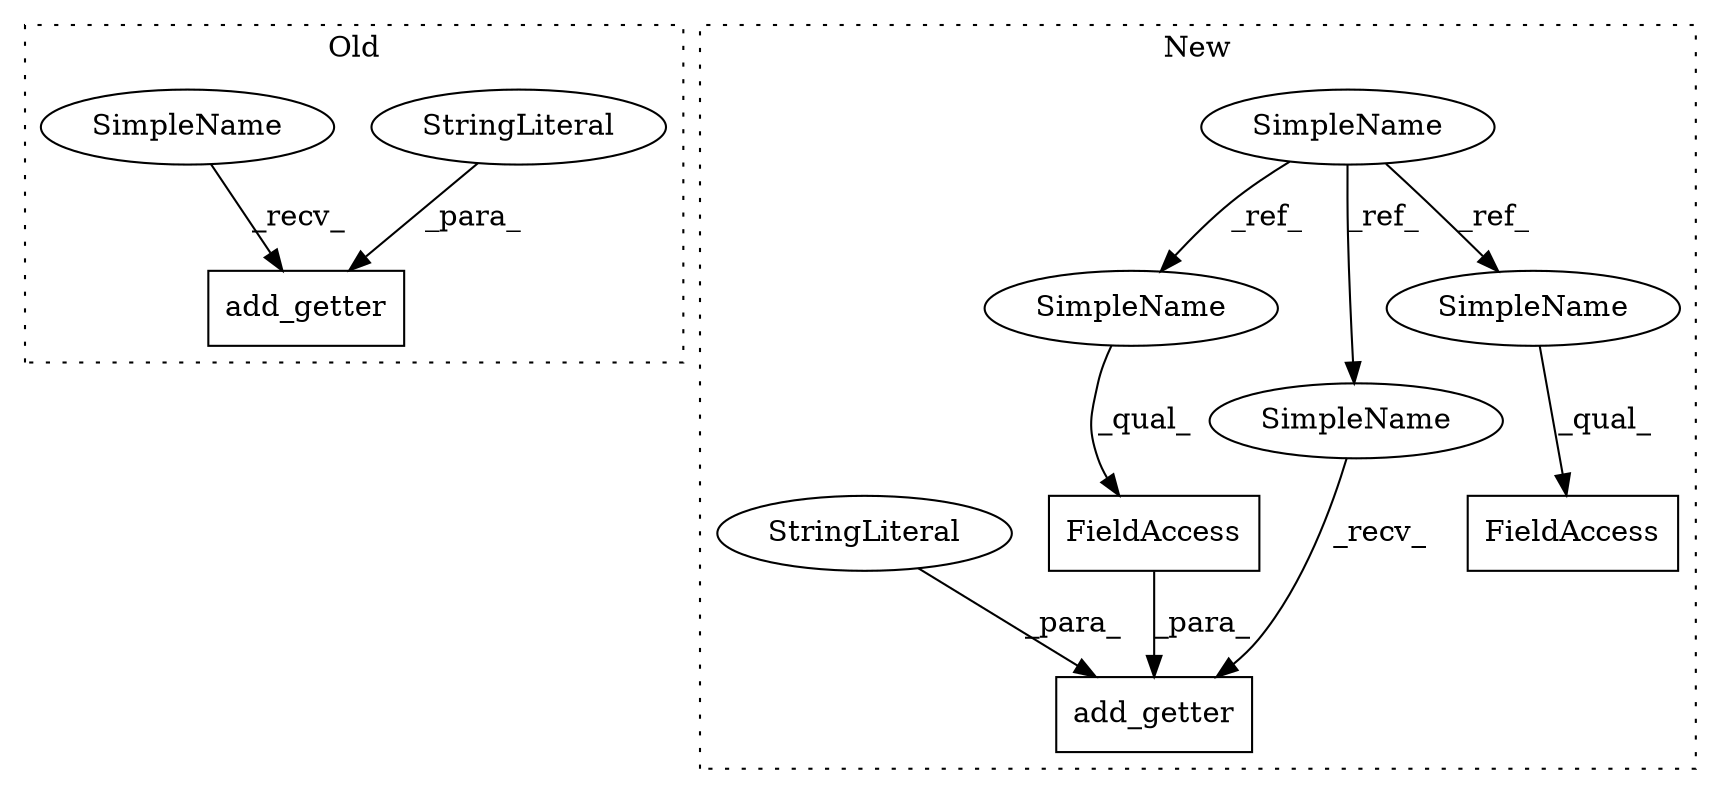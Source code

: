 digraph G {
subgraph cluster0 {
1 [label="add_getter" a="32" s="1426,1504" l="11,1" shape="box"];
6 [label="StringLiteral" a="45" s="1437" l="7" shape="ellipse"];
11 [label="SimpleName" a="42" s="1421" l="4" shape="ellipse"];
label = "Old";
style="dotted";
}
subgraph cluster1 {
2 [label="add_getter" a="32" s="1405,1439" l="11,1" shape="box"];
3 [label="SimpleName" a="42" s="553" l="4" shape="ellipse"];
4 [label="FieldAccess" a="22" s="1378" l="15" shape="box"];
5 [label="FieldAccess" a="22" s="1424" l="15" shape="box"];
7 [label="StringLiteral" a="45" s="1416" l="7" shape="ellipse"];
8 [label="SimpleName" a="42" s="1424" l="4" shape="ellipse"];
9 [label="SimpleName" a="42" s="1400" l="4" shape="ellipse"];
10 [label="SimpleName" a="42" s="1378" l="4" shape="ellipse"];
label = "New";
style="dotted";
}
3 -> 9 [label="_ref_"];
3 -> 10 [label="_ref_"];
3 -> 8 [label="_ref_"];
5 -> 2 [label="_para_"];
6 -> 1 [label="_para_"];
7 -> 2 [label="_para_"];
8 -> 5 [label="_qual_"];
9 -> 2 [label="_recv_"];
10 -> 4 [label="_qual_"];
11 -> 1 [label="_recv_"];
}